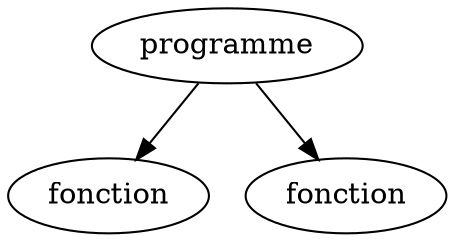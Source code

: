 digraph mon_programme {

node1 [label=programme]
node2 [label=fonction]
node3 [label=fonction]
node1->node2;
node1->node3;
}